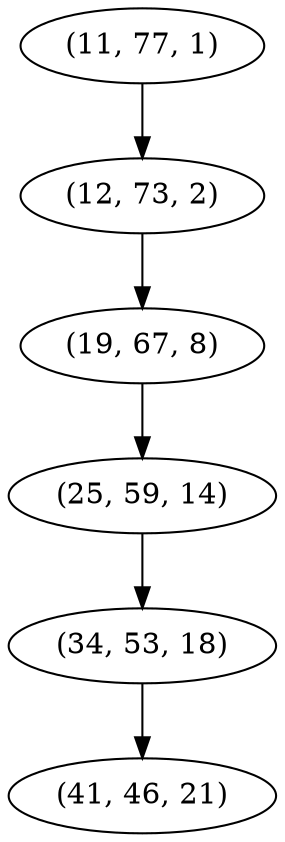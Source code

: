 digraph tree {
    "(11, 77, 1)";
    "(12, 73, 2)";
    "(19, 67, 8)";
    "(25, 59, 14)";
    "(34, 53, 18)";
    "(41, 46, 21)";
    "(11, 77, 1)" -> "(12, 73, 2)";
    "(12, 73, 2)" -> "(19, 67, 8)";
    "(19, 67, 8)" -> "(25, 59, 14)";
    "(25, 59, 14)" -> "(34, 53, 18)";
    "(34, 53, 18)" -> "(41, 46, 21)";
}
